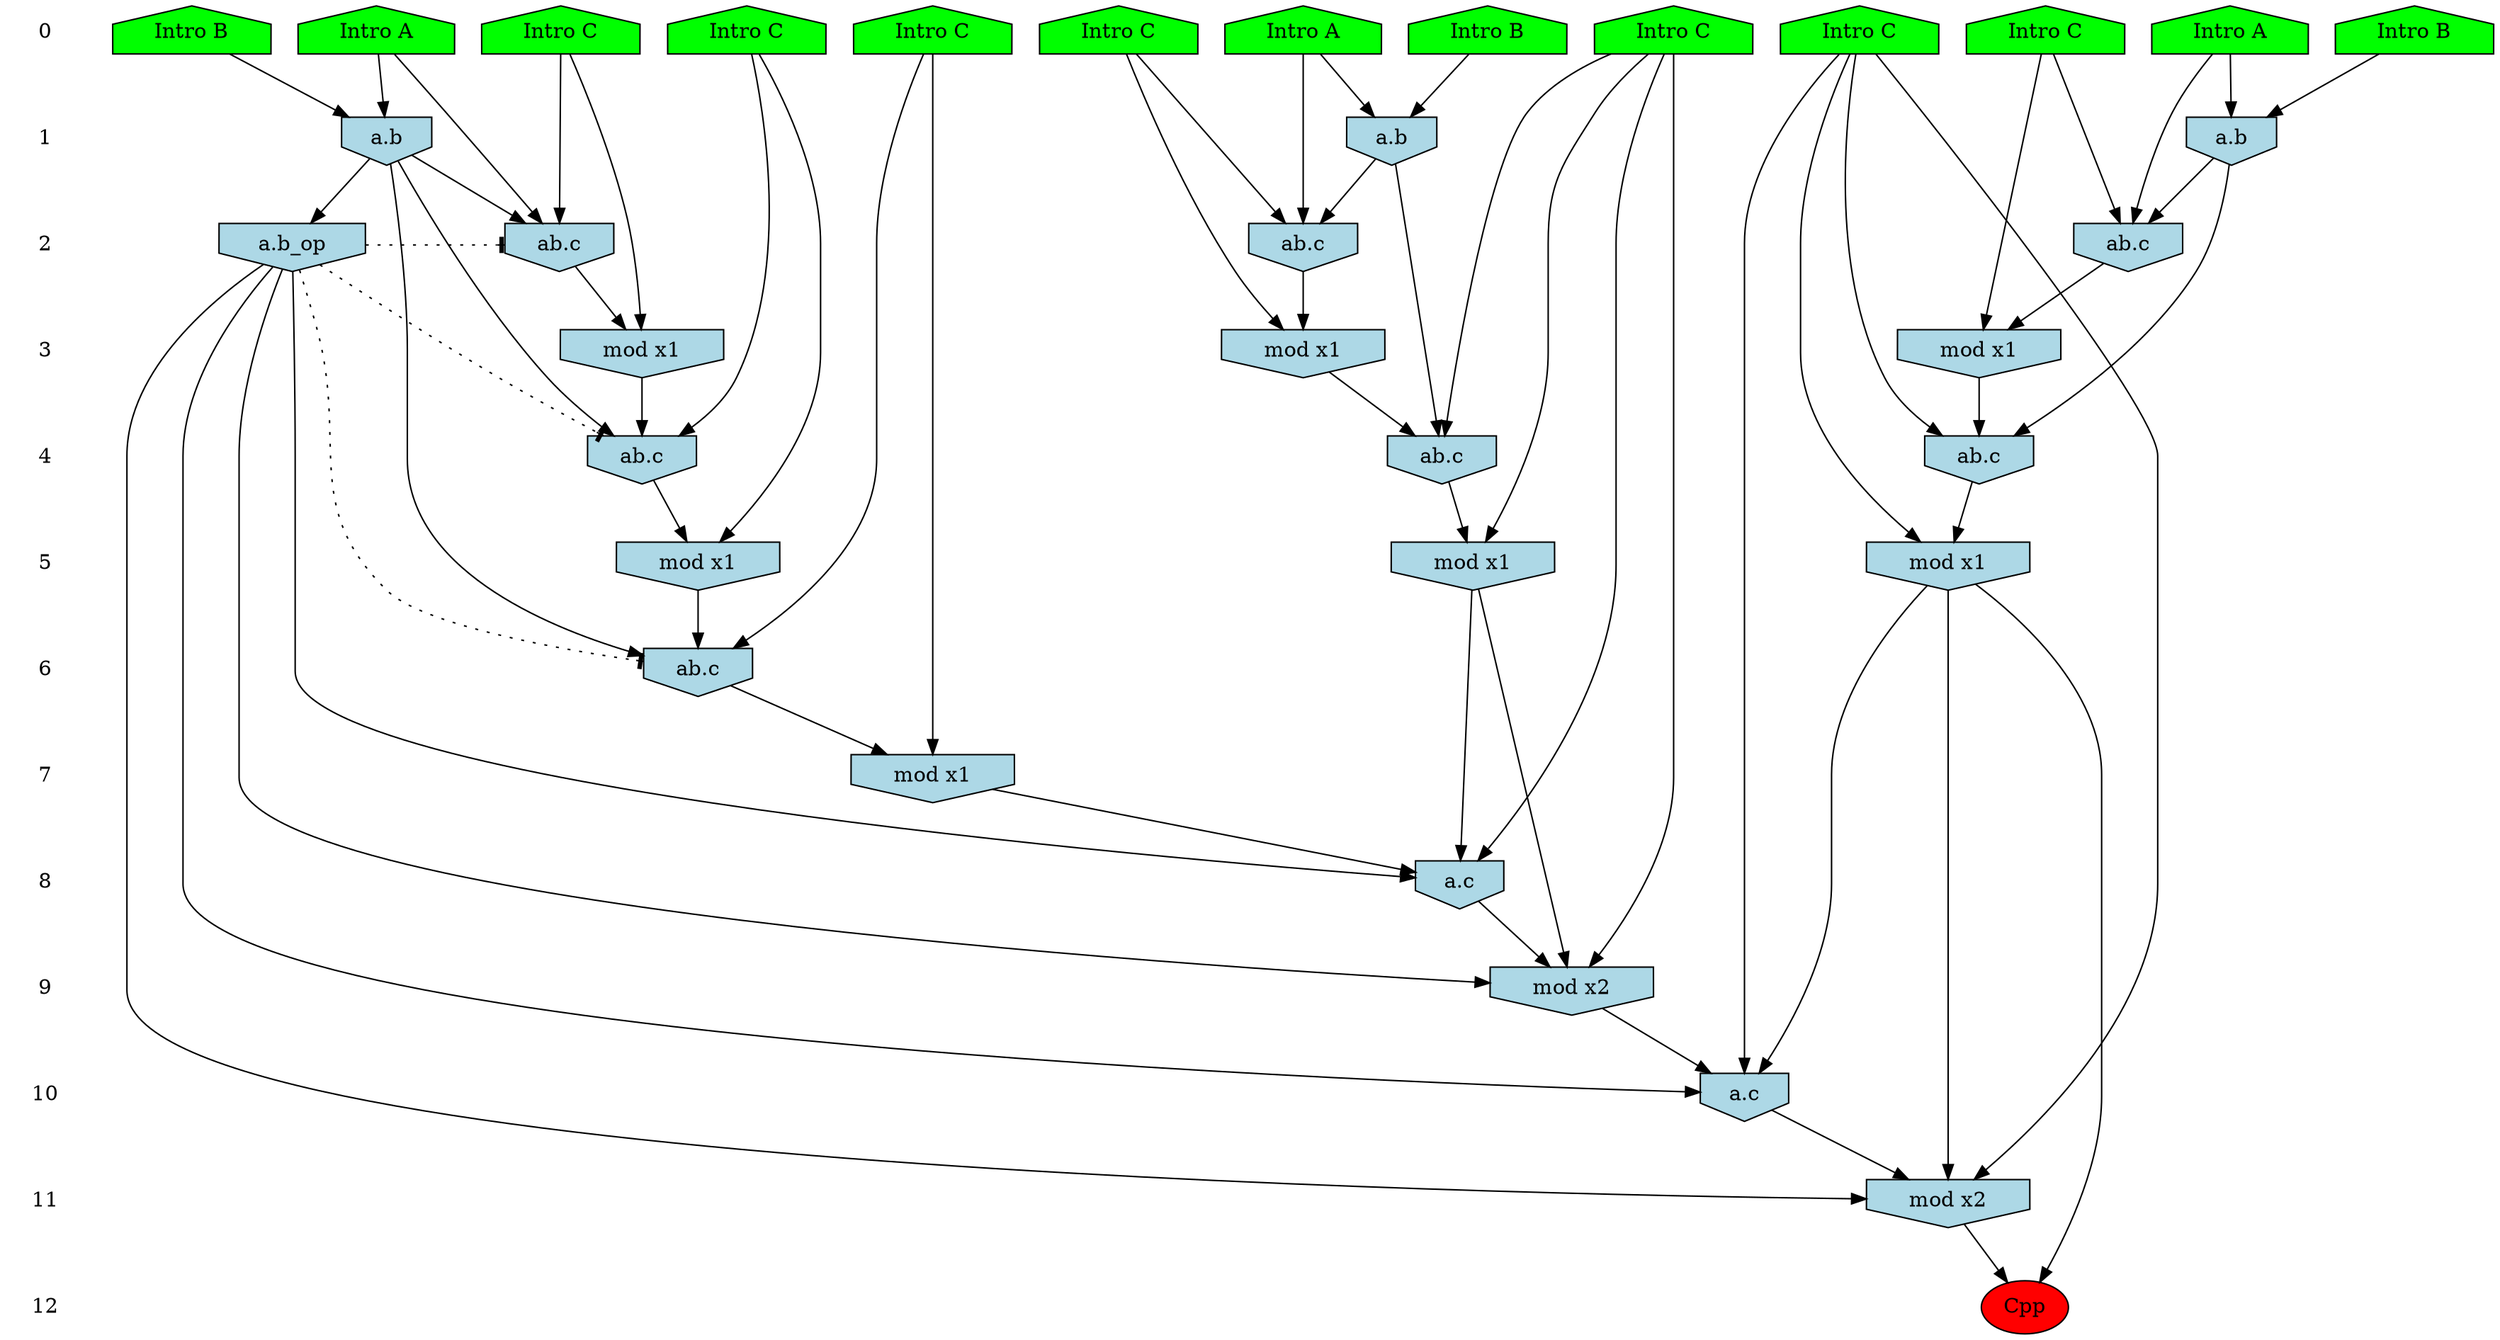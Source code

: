 /* Compression of 1 causal flows obtained in average at 1.621088E+01 t.u */
/* Compressed causal flows were: [2754] */
digraph G{
 ranksep=.5 ; 
{ rank = same ; "0" [shape=plaintext] ; node_1 [label ="Intro B", shape=house, style=filled, fillcolor=green] ;
node_2 [label ="Intro B", shape=house, style=filled, fillcolor=green] ;
node_3 [label ="Intro A", shape=house, style=filled, fillcolor=green] ;
node_4 [label ="Intro B", shape=house, style=filled, fillcolor=green] ;
node_5 [label ="Intro A", shape=house, style=filled, fillcolor=green] ;
node_6 [label ="Intro A", shape=house, style=filled, fillcolor=green] ;
node_7 [label ="Intro C", shape=house, style=filled, fillcolor=green] ;
node_8 [label ="Intro C", shape=house, style=filled, fillcolor=green] ;
node_9 [label ="Intro C", shape=house, style=filled, fillcolor=green] ;
node_10 [label ="Intro C", shape=house, style=filled, fillcolor=green] ;
node_11 [label ="Intro C", shape=house, style=filled, fillcolor=green] ;
node_12 [label ="Intro C", shape=house, style=filled, fillcolor=green] ;
node_13 [label ="Intro C", shape=house, style=filled, fillcolor=green] ;
}
{ rank = same ; "1" [shape=plaintext] ; node_14 [label="a.b", shape=invhouse, style=filled, fillcolor = lightblue] ;
node_15 [label="a.b", shape=invhouse, style=filled, fillcolor = lightblue] ;
node_27 [label="a.b", shape=invhouse, style=filled, fillcolor = lightblue] ;
}
{ rank = same ; "2" [shape=plaintext] ; node_16 [label="ab.c", shape=invhouse, style=filled, fillcolor = lightblue] ;
node_22 [label="ab.c", shape=invhouse, style=filled, fillcolor = lightblue] ;
node_24 [label="a.b_op", shape=invhouse, style=filled, fillcolor = lightblue] ;
node_28 [label="ab.c", shape=invhouse, style=filled, fillcolor = lightblue] ;
}
{ rank = same ; "3" [shape=plaintext] ; node_17 [label="mod x1", shape=invhouse, style=filled, fillcolor = lightblue] ;
node_23 [label="mod x1", shape=invhouse, style=filled, fillcolor = lightblue] ;
node_30 [label="mod x1", shape=invhouse, style=filled, fillcolor = lightblue] ;
}
{ rank = same ; "4" [shape=plaintext] ; node_18 [label="ab.c", shape=invhouse, style=filled, fillcolor = lightblue] ;
node_25 [label="ab.c", shape=invhouse, style=filled, fillcolor = lightblue] ;
node_31 [label="ab.c", shape=invhouse, style=filled, fillcolor = lightblue] ;
}
{ rank = same ; "5" [shape=plaintext] ; node_19 [label="mod x1", shape=invhouse, style=filled, fillcolor = lightblue] ;
node_26 [label="mod x1", shape=invhouse, style=filled, fillcolor = lightblue] ;
node_33 [label="mod x1", shape=invhouse, style=filled, fillcolor = lightblue] ;
}
{ rank = same ; "6" [shape=plaintext] ; node_20 [label="ab.c", shape=invhouse, style=filled, fillcolor = lightblue] ;
}
{ rank = same ; "7" [shape=plaintext] ; node_21 [label="mod x1", shape=invhouse, style=filled, fillcolor = lightblue] ;
}
{ rank = same ; "8" [shape=plaintext] ; node_29 [label="a.c", shape=invhouse, style=filled, fillcolor = lightblue] ;
}
{ rank = same ; "9" [shape=plaintext] ; node_32 [label="mod x2", shape=invhouse, style=filled, fillcolor = lightblue] ;
}
{ rank = same ; "10" [shape=plaintext] ; node_34 [label="a.c", shape=invhouse, style=filled, fillcolor = lightblue] ;
}
{ rank = same ; "11" [shape=plaintext] ; node_35 [label="mod x2", shape=invhouse, style=filled, fillcolor = lightblue] ;
}
{ rank = same ; "12" [shape=plaintext] ; node_36 [label ="Cpp", style=filled, fillcolor=red] ;
}
"0" -> "1" [style="invis"]; 
"1" -> "2" [style="invis"]; 
"2" -> "3" [style="invis"]; 
"3" -> "4" [style="invis"]; 
"4" -> "5" [style="invis"]; 
"5" -> "6" [style="invis"]; 
"6" -> "7" [style="invis"]; 
"7" -> "8" [style="invis"]; 
"8" -> "9" [style="invis"]; 
"9" -> "10" [style="invis"]; 
"10" -> "11" [style="invis"]; 
"11" -> "12" [style="invis"]; 
node_3 -> node_14
node_4 -> node_14
node_2 -> node_15
node_5 -> node_15
node_5 -> node_16
node_8 -> node_16
node_15 -> node_16
node_8 -> node_17
node_16 -> node_17
node_10 -> node_18
node_15 -> node_18
node_17 -> node_18
node_10 -> node_19
node_18 -> node_19
node_7 -> node_20
node_15 -> node_20
node_19 -> node_20
node_7 -> node_21
node_20 -> node_21
node_3 -> node_22
node_12 -> node_22
node_14 -> node_22
node_12 -> node_23
node_22 -> node_23
node_15 -> node_24
node_9 -> node_25
node_14 -> node_25
node_23 -> node_25
node_9 -> node_26
node_25 -> node_26
node_1 -> node_27
node_6 -> node_27
node_6 -> node_28
node_13 -> node_28
node_27 -> node_28
node_9 -> node_29
node_21 -> node_29
node_24 -> node_29
node_26 -> node_29
node_13 -> node_30
node_28 -> node_30
node_11 -> node_31
node_27 -> node_31
node_30 -> node_31
node_9 -> node_32
node_24 -> node_32
node_26 -> node_32
node_29 -> node_32
node_11 -> node_33
node_31 -> node_33
node_11 -> node_34
node_24 -> node_34
node_32 -> node_34
node_33 -> node_34
node_11 -> node_35
node_24 -> node_35
node_33 -> node_35
node_34 -> node_35
node_33 -> node_36
node_35 -> node_36
node_24 -> node_20 [style=dotted, arrowhead = tee] 
node_24 -> node_18 [style=dotted, arrowhead = tee] 
node_24 -> node_16 [style=dotted, arrowhead = tee] 
}
/*
 Dot generation time: 0.000160
*/